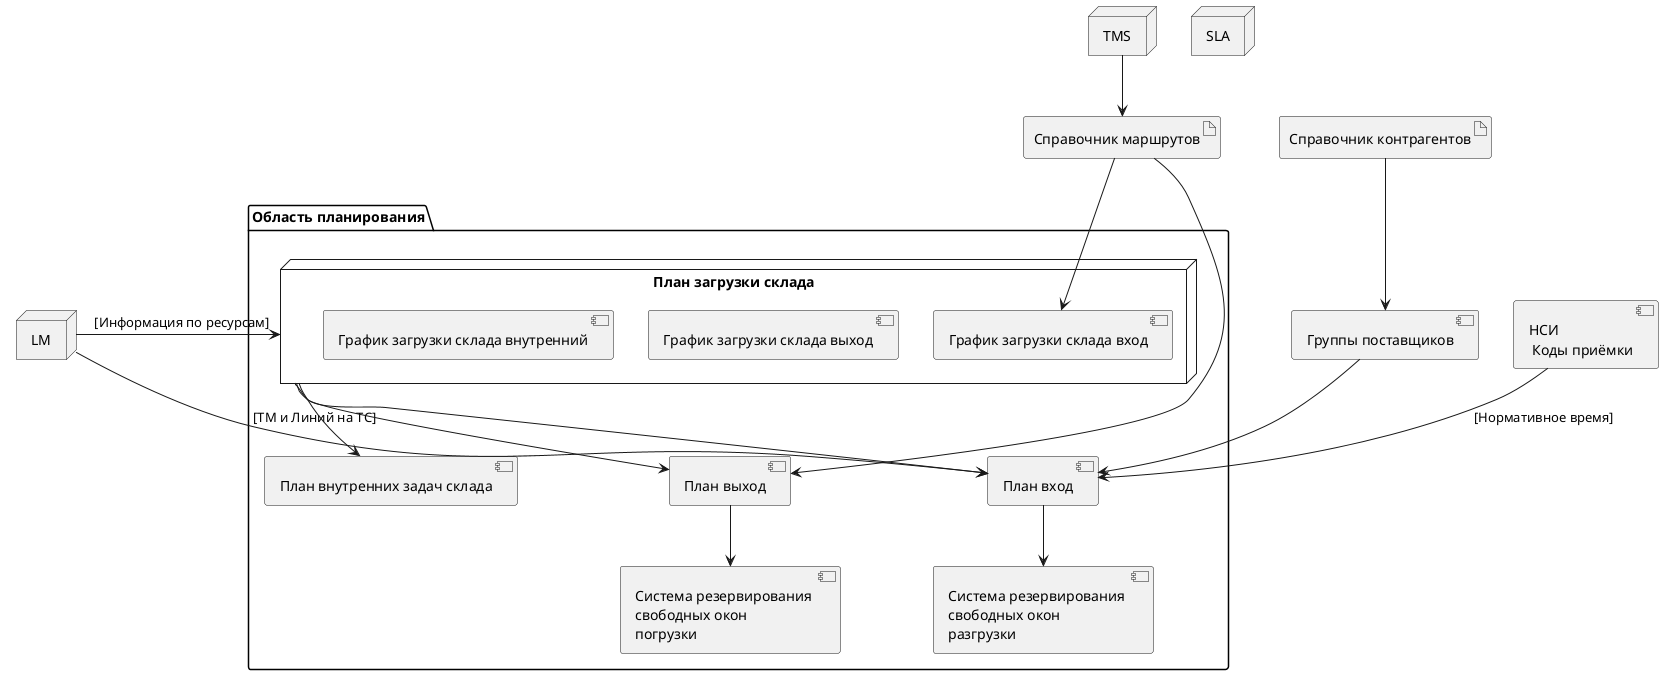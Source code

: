 @startuml

node TMS
artifact logCard as "Справочник маршрутов"
node LM
node SLA

 package plan as "Область планирования"{
        ' artifact logSt as "Логистический стандарт"
        ' component calOut as "Расписание на разгрузку"
        component planIN as "План вход"
        component planOut as "План выход"
        component planInternal as "План внутренних задач склада"
        ' component sla as "Настройка SLA"
        component reservFlightIn as "Система резервирования \nсвободных окон \nразгрузки"
        component reservFlightOut as "Система резервирования \nсвободных окон \nпогрузки"
        
        node performancePlan as "План загрузки склада" {
                component calPerfomanceIN as "График загрузки склада вход"
                component calPerfomanceOUT as "График загрузки склада выход"
                component calPerfomanceInternal as "График загрузки склада внутренний"
                ' component GeneralPerfomancePlan as "Сводный план загрузки"


        }

        }


component groupSupp as "Группы поставщиков"
artifact contractor as "Справочник контрагентов"
component AccCode as "НСИ \n Коды приёмки"

contractor --> groupSupp

LM -->planIN: [ТМ и Линий на ТС]
groupSupp --> planIN
AccCode --> planIN:[Нормативное время]
performancePlan --> planIN
performancePlan --> planOut
performancePlan --> planInternal

planIN -->reservFlightIn
planOut -->reservFlightOut

TMS --> logCard

logCard -->planOut

logCard --> calPerfomanceIN

LM -right-> performancePlan:[Информация по ресурсам]

@enduml